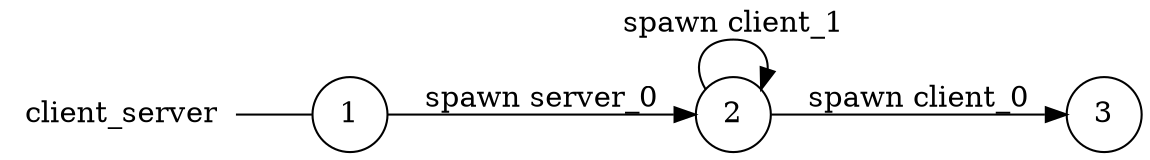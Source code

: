 digraph client_server {
	rankdir="LR";
	n_0 [label="client_server", shape="plaintext"];
	n_1 [id="1", shape=circle, label="1"];
	n_0 -> n_1 [arrowhead=none];
	n_2 [id="2", shape=circle, label="2"];
	n_3 [id="3", shape=circle, label="3"];

	n_2 -> n_2 [id="[$e|6]", label="spawn client_1"];
	n_1 -> n_2 [id="[$e|3]", label="spawn server_0"];
	n_2 -> n_3 [id="[$e|4]", label="spawn client_0"];
}
